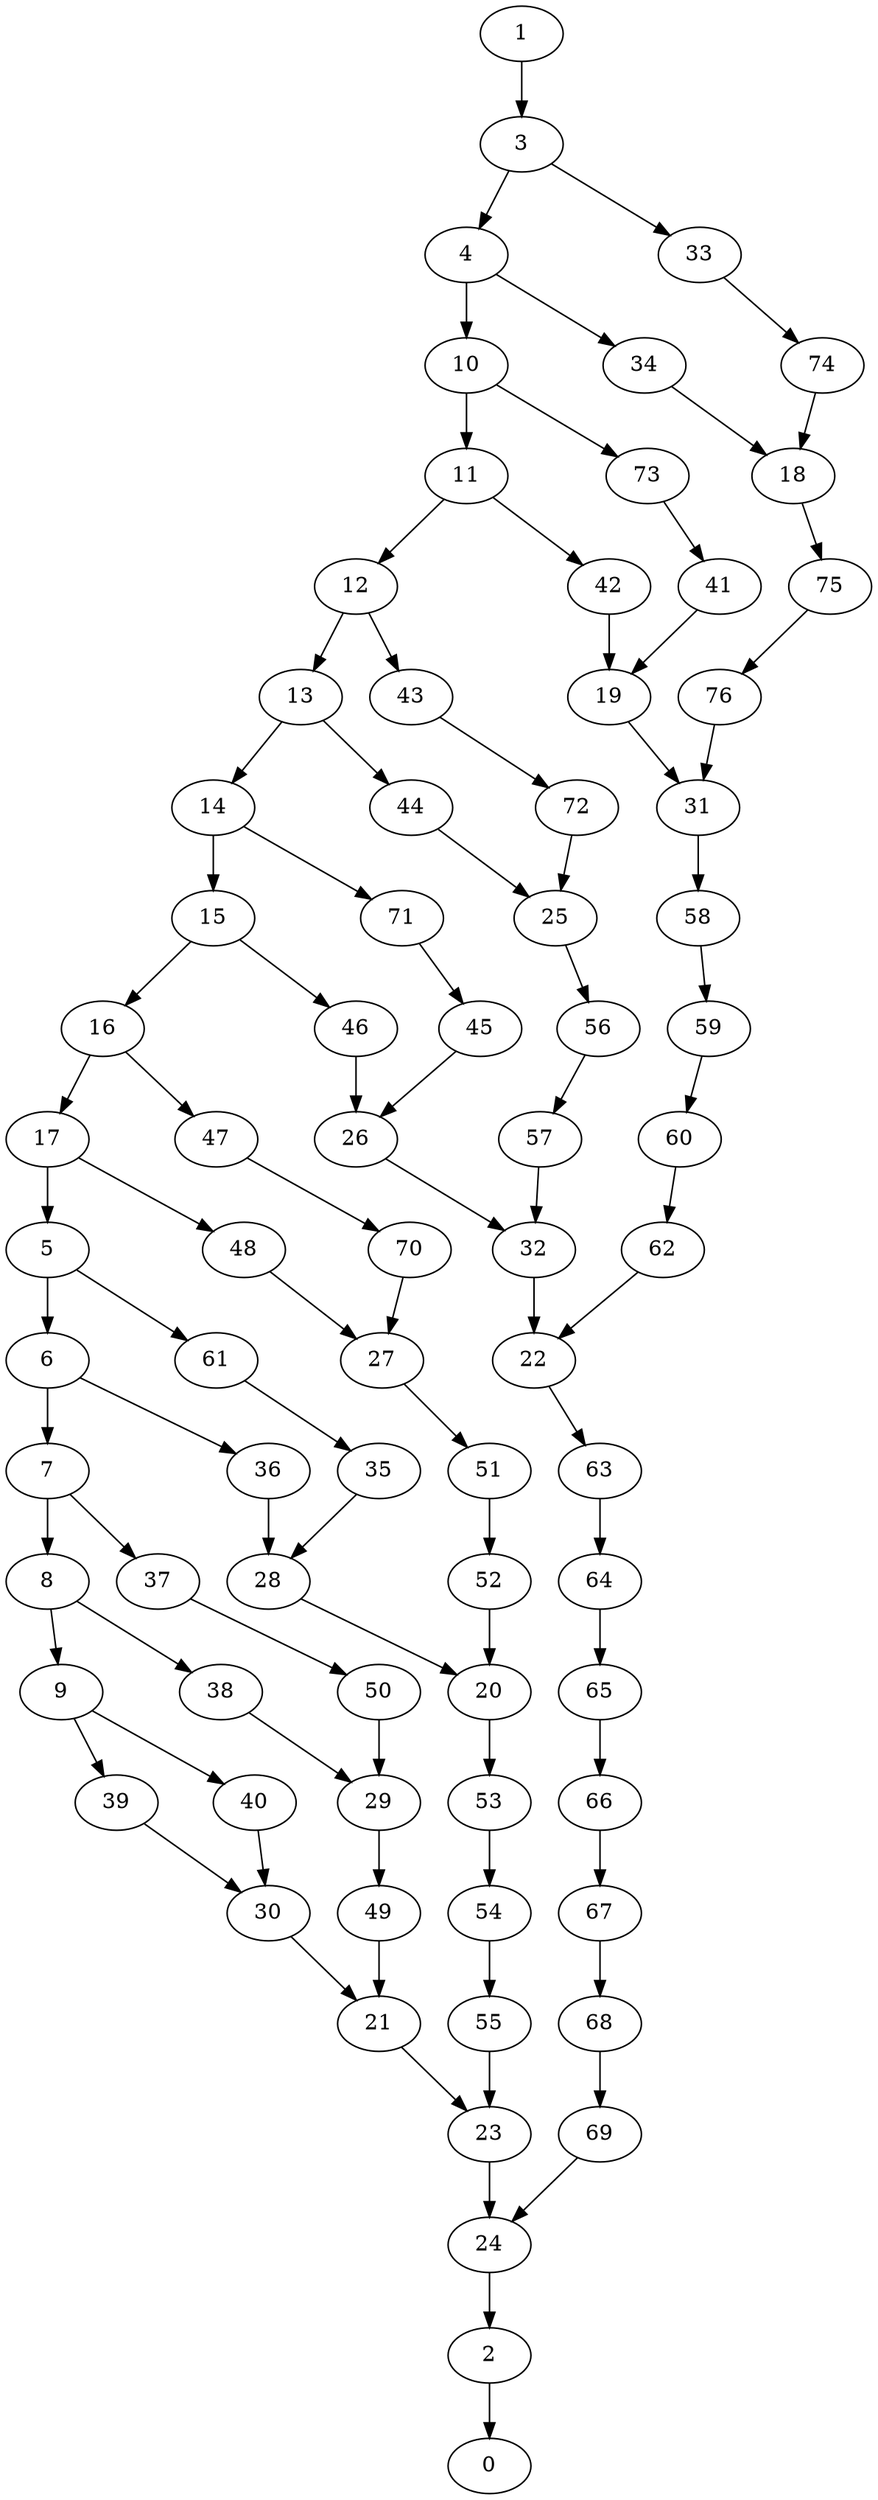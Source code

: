 digraph g {
0;
1;
2;
3;
4;
5;
6;
7;
8;
9;
10;
11;
12;
13;
14;
15;
16;
17;
18;
19;
20;
21;
22;
23;
24;
25;
26;
27;
28;
29;
30;
31;
32;
33;
34;
35;
36;
37;
38;
39;
40;
41;
42;
43;
44;
45;
46;
47;
48;
49;
50;
51;
52;
53;
54;
55;
56;
57;
58;
59;
60;
61;
62;
63;
64;
65;
66;
67;
68;
69;
70;
71;
72;
73;
74;
75;
76;
1 -> 3 [weight=0];
2 -> 0 [weight=0];
3 -> 4 [weight=0];
3 -> 33 [weight=0];
4 -> 10 [weight=4];
4 -> 34 [weight=0];
5 -> 6 [weight=1];
5 -> 61 [weight=0];
6 -> 7 [weight=1];
6 -> 36 [weight=0];
7 -> 37 [weight=0];
7 -> 8 [weight=4];
8 -> 38 [weight=0];
8 -> 9 [weight=0];
9 -> 39 [weight=0];
9 -> 40 [weight=0];
10 -> 11 [weight=1];
10 -> 73 [weight=0];
11 -> 12 [weight=0];
11 -> 42 [weight=0];
12 -> 43 [weight=1];
12 -> 13 [weight=1];
13 -> 44 [weight=0];
13 -> 14 [weight=0];
14 -> 15 [weight=1];
14 -> 71 [weight=0];
15 -> 46 [weight=0];
15 -> 16 [weight=0];
16 -> 17 [weight=0];
16 -> 47 [weight=0];
17 -> 48 [weight=0];
17 -> 5 [weight=1];
18 -> 75 [weight=0];
19 -> 31 [weight=1];
20 -> 53 [weight=0];
21 -> 23 [weight=0];
22 -> 63 [weight=0];
23 -> 24 [weight=3];
24 -> 2 [weight=0];
25 -> 56 [weight=0];
26 -> 32 [weight=0];
27 -> 51 [weight=0];
28 -> 20 [weight=0];
29 -> 49 [weight=1];
30 -> 21 [weight=0];
31 -> 58 [weight=2];
32 -> 22 [weight=5];
33 -> 74 [weight=0];
34 -> 18 [weight=0];
35 -> 28 [weight=0];
36 -> 28 [weight=1];
37 -> 50 [weight=0];
38 -> 29 [weight=0];
39 -> 30 [weight=0];
40 -> 30 [weight=0];
41 -> 19 [weight=0];
42 -> 19 [weight=1];
43 -> 72 [weight=0];
44 -> 25 [weight=0];
45 -> 26 [weight=0];
46 -> 26 [weight=1];
47 -> 70 [weight=0];
48 -> 27 [weight=0];
49 -> 21 [weight=1];
50 -> 29 [weight=0];
51 -> 52 [weight=0];
52 -> 20 [weight=1];
53 -> 54 [weight=0];
54 -> 55 [weight=3];
55 -> 23 [weight=1];
56 -> 57 [weight=0];
57 -> 32 [weight=0];
58 -> 59 [weight=0];
59 -> 60 [weight=0];
60 -> 62 [weight=0];
61 -> 35 [weight=0];
62 -> 22 [weight=0];
63 -> 64 [weight=0];
64 -> 65 [weight=0];
65 -> 66 [weight=0];
66 -> 67 [weight=0];
67 -> 68 [weight=0];
68 -> 69 [weight=0];
69 -> 24 [weight=0];
70 -> 27 [weight=0];
71 -> 45 [weight=0];
72 -> 25 [weight=0];
73 -> 41 [weight=0];
74 -> 18 [weight=0];
75 -> 76 [weight=0];
76 -> 31 [weight=1];
}
